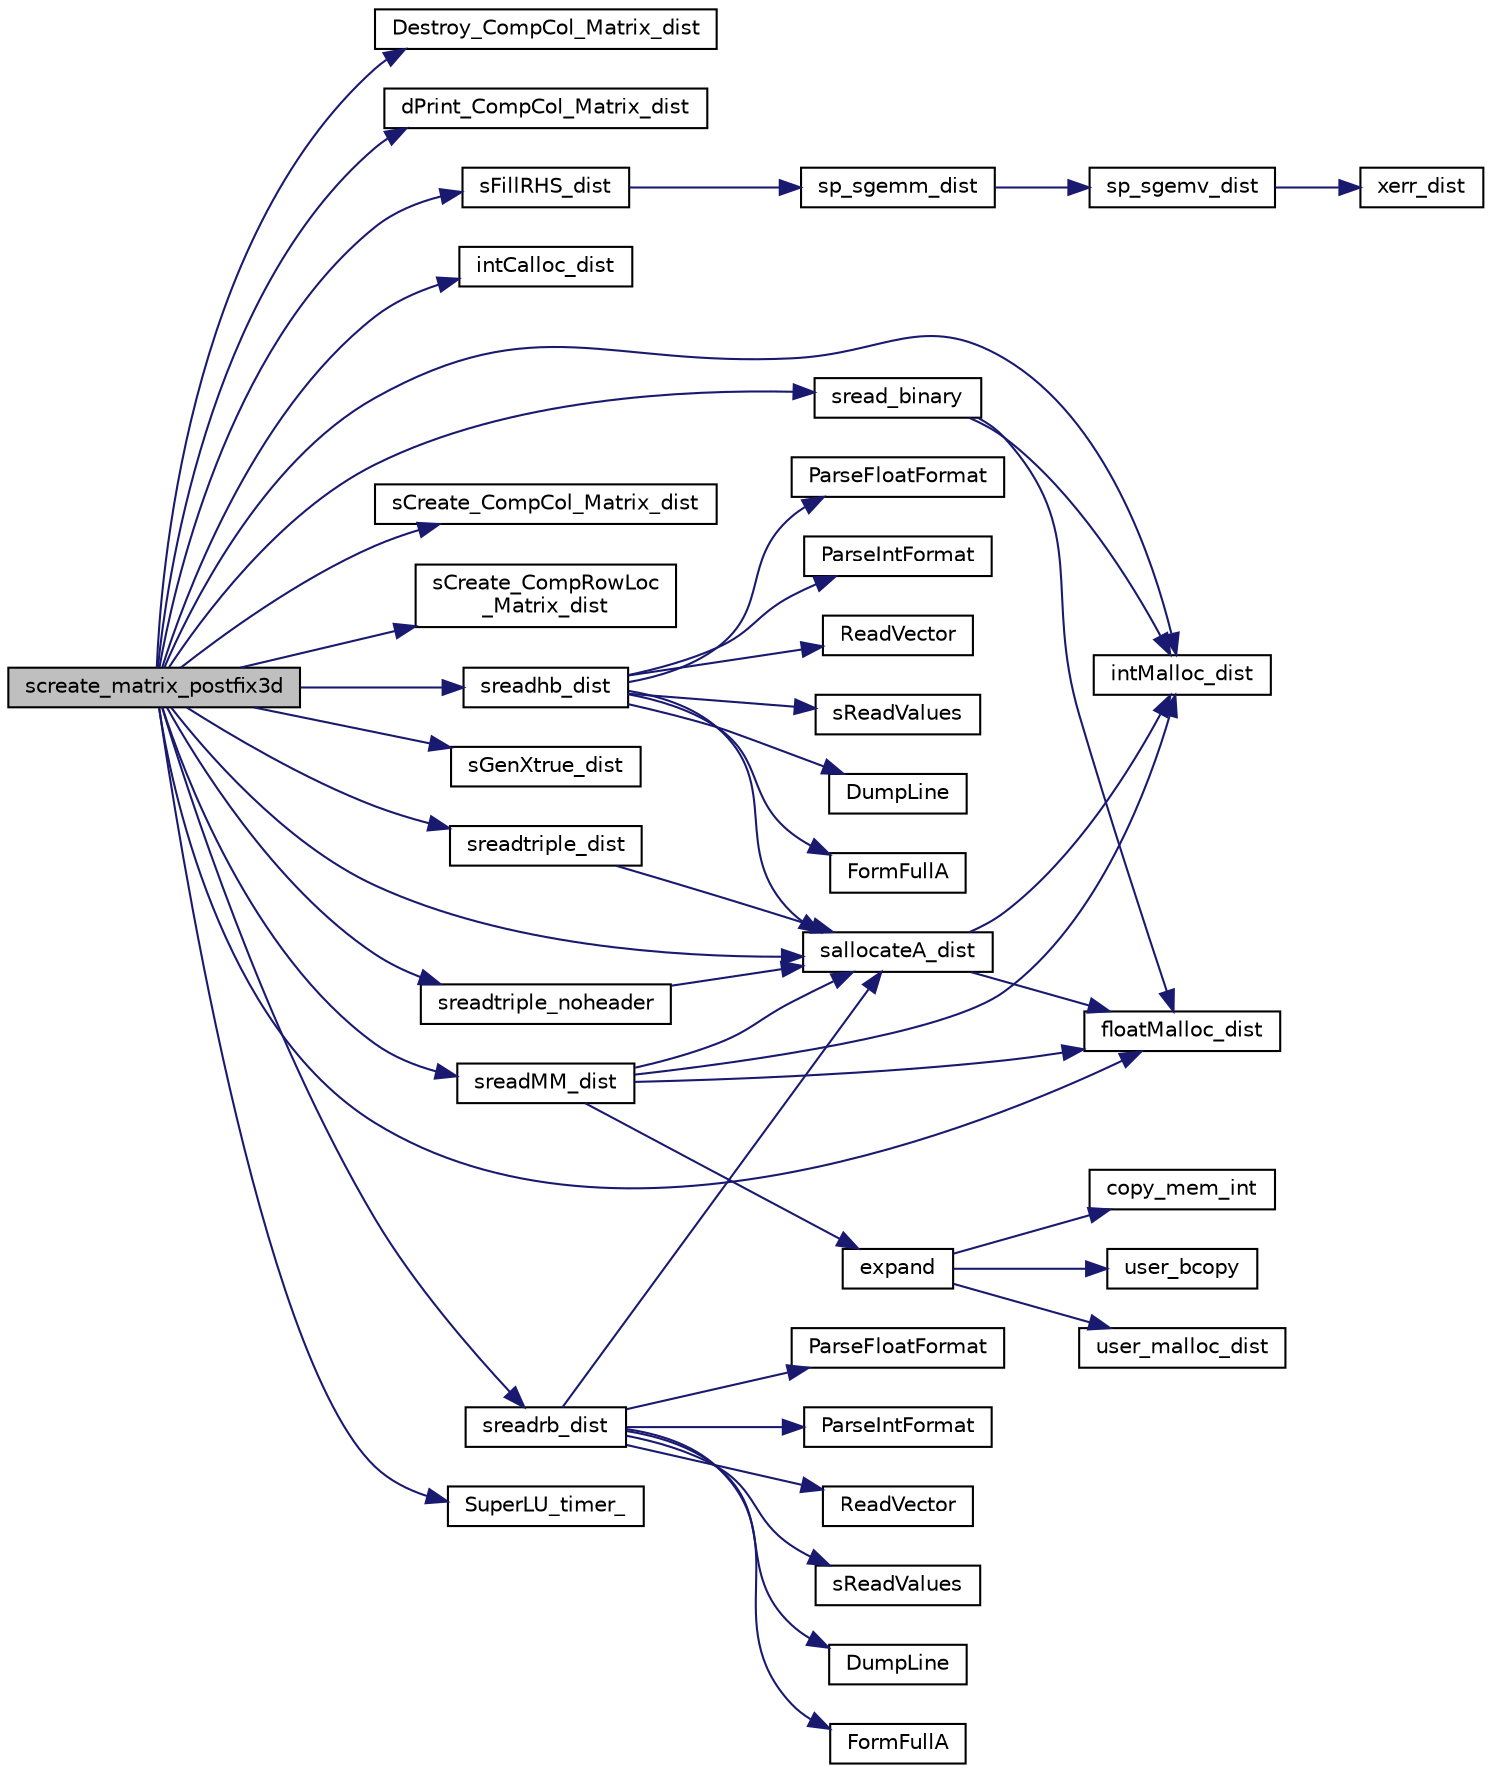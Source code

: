 digraph "screate_matrix_postfix3d"
{
 // LATEX_PDF_SIZE
  edge [fontname="Helvetica",fontsize="10",labelfontname="Helvetica",labelfontsize="10"];
  node [fontname="Helvetica",fontsize="10",shape=record];
  rankdir="LR";
  Node1 [label="screate_matrix_postfix3d",height=0.2,width=0.4,color="black", fillcolor="grey75", style="filled", fontcolor="black",tooltip=" "];
  Node1 -> Node2 [color="midnightblue",fontsize="10",style="solid",fontname="Helvetica"];
  Node2 [label="Destroy_CompCol_Matrix_dist",height=0.2,width=0.4,color="black", fillcolor="white", style="filled",URL="$superlu__defs_8h.html#a19148d48069c04e21a7ea94d53043f6f",tooltip=" "];
  Node1 -> Node3 [color="midnightblue",fontsize="10",style="solid",fontname="Helvetica"];
  Node3 [label="dPrint_CompCol_Matrix_dist",height=0.2,width=0.4,color="black", fillcolor="white", style="filled",URL="$superlu__ddefs_8h.html#a8b75f5befc04c09a4840bc4a8deb4b2e",tooltip=" "];
  Node1 -> Node4 [color="midnightblue",fontsize="10",style="solid",fontname="Helvetica"];
  Node4 [label="floatMalloc_dist",height=0.2,width=0.4,color="black", fillcolor="white", style="filled",URL="$smemory__dist_8c.html#a331357a595befa771bac9d583c0eb8f4",tooltip=" "];
  Node1 -> Node5 [color="midnightblue",fontsize="10",style="solid",fontname="Helvetica"];
  Node5 [label="intCalloc_dist",height=0.2,width=0.4,color="black", fillcolor="white", style="filled",URL="$memory_8c.html#a6fd91c6883ea8ea94e0ece298e0e46b6",tooltip=" "];
  Node1 -> Node6 [color="midnightblue",fontsize="10",style="solid",fontname="Helvetica"];
  Node6 [label="intMalloc_dist",height=0.2,width=0.4,color="black", fillcolor="white", style="filled",URL="$memory_8c.html#a2c2df35072e313373438cccdb98b885c",tooltip=" "];
  Node1 -> Node7 [color="midnightblue",fontsize="10",style="solid",fontname="Helvetica"];
  Node7 [label="sallocateA_dist",height=0.2,width=0.4,color="black", fillcolor="white", style="filled",URL="$smemory__dist_8c.html#a5ad7f2f118d127208e0b029cdb5b82e9",tooltip=" "];
  Node7 -> Node4 [color="midnightblue",fontsize="10",style="solid",fontname="Helvetica"];
  Node7 -> Node6 [color="midnightblue",fontsize="10",style="solid",fontname="Helvetica"];
  Node1 -> Node8 [color="midnightblue",fontsize="10",style="solid",fontname="Helvetica"];
  Node8 [label="sCreate_CompCol_Matrix_dist",height=0.2,width=0.4,color="black", fillcolor="white", style="filled",URL="$superlu__sdefs_8h.html#a0f6cb325cc0a225ae2bba62d144bda3f",tooltip=" "];
  Node1 -> Node9 [color="midnightblue",fontsize="10",style="solid",fontname="Helvetica"];
  Node9 [label="sCreate_CompRowLoc\l_Matrix_dist",height=0.2,width=0.4,color="black", fillcolor="white", style="filled",URL="$superlu__sdefs_8h.html#a4a6e6b91c703514b072ae9f85a5da276",tooltip=" "];
  Node1 -> Node10 [color="midnightblue",fontsize="10",style="solid",fontname="Helvetica"];
  Node10 [label="sFillRHS_dist",height=0.2,width=0.4,color="black", fillcolor="white", style="filled",URL="$superlu__sdefs_8h.html#af177ef0e7dc815c65455503221513789",tooltip="Let rhs[i] = sum of i-th row of A, so the solution vector is all 1's."];
  Node10 -> Node11 [color="midnightblue",fontsize="10",style="solid",fontname="Helvetica"];
  Node11 [label="sp_sgemm_dist",height=0.2,width=0.4,color="black", fillcolor="white", style="filled",URL="$ssp__blas3__dist_8c.html#aef0510e4638cef0c75f5470a94a8e194",tooltip=" "];
  Node11 -> Node12 [color="midnightblue",fontsize="10",style="solid",fontname="Helvetica"];
  Node12 [label="sp_sgemv_dist",height=0.2,width=0.4,color="black", fillcolor="white", style="filled",URL="$ssp__blas2__dist_8c.html#a645ecbacfd39ffd6d562b5494a6e592d",tooltip="SpGEMV."];
  Node12 -> Node13 [color="midnightblue",fontsize="10",style="solid",fontname="Helvetica"];
  Node13 [label="xerr_dist",height=0.2,width=0.4,color="black", fillcolor="white", style="filled",URL="$superlu__defs_8h.html#a0d728f1da812b1373a0e58ff81f6a711",tooltip=" "];
  Node1 -> Node14 [color="midnightblue",fontsize="10",style="solid",fontname="Helvetica"];
  Node14 [label="sGenXtrue_dist",height=0.2,width=0.4,color="black", fillcolor="white", style="filled",URL="$superlu__sdefs_8h.html#a321078549003fe7a2aef1a54e916cb5b",tooltip=" "];
  Node1 -> Node15 [color="midnightblue",fontsize="10",style="solid",fontname="Helvetica"];
  Node15 [label="sread_binary",height=0.2,width=0.4,color="black", fillcolor="white", style="filled",URL="$sbinary__io_8c.html#af00e1acc4ada56cac8acf541c47af9a0",tooltip=" "];
  Node15 -> Node4 [color="midnightblue",fontsize="10",style="solid",fontname="Helvetica"];
  Node15 -> Node6 [color="midnightblue",fontsize="10",style="solid",fontname="Helvetica"];
  Node1 -> Node16 [color="midnightblue",fontsize="10",style="solid",fontname="Helvetica"];
  Node16 [label="sreadhb_dist",height=0.2,width=0.4,color="black", fillcolor="white", style="filled",URL="$sreadhb_8c.html#a9764aae53b1fff2b53c10750941e1ca3",tooltip=" "];
  Node16 -> Node17 [color="midnightblue",fontsize="10",style="solid",fontname="Helvetica"];
  Node17 [label="DumpLine",height=0.2,width=0.4,color="black", fillcolor="white", style="filled",URL="$sreadhb_8c.html#a73c3b93fec4fb69f67664d899b2a6b42",tooltip=" "];
  Node16 -> Node18 [color="midnightblue",fontsize="10",style="solid",fontname="Helvetica"];
  Node18 [label="FormFullA",height=0.2,width=0.4,color="black", fillcolor="white", style="filled",URL="$sreadhb_8c.html#a115258251da4530dd0dc5c37132b7b00",tooltip=" "];
  Node16 -> Node19 [color="midnightblue",fontsize="10",style="solid",fontname="Helvetica"];
  Node19 [label="ParseFloatFormat",height=0.2,width=0.4,color="black", fillcolor="white", style="filled",URL="$sreadhb_8c.html#ab280470e3c7d3235ee212104d44d09a2",tooltip=" "];
  Node16 -> Node20 [color="midnightblue",fontsize="10",style="solid",fontname="Helvetica"];
  Node20 [label="ParseIntFormat",height=0.2,width=0.4,color="black", fillcolor="white", style="filled",URL="$sreadhb_8c.html#a05ff7013a68c641295685a0e85c18c83",tooltip=" "];
  Node16 -> Node21 [color="midnightblue",fontsize="10",style="solid",fontname="Helvetica"];
  Node21 [label="ReadVector",height=0.2,width=0.4,color="black", fillcolor="white", style="filled",URL="$sreadhb_8c.html#aec3e2f32a90b64c2328709a21d985b55",tooltip=" "];
  Node16 -> Node7 [color="midnightblue",fontsize="10",style="solid",fontname="Helvetica"];
  Node16 -> Node22 [color="midnightblue",fontsize="10",style="solid",fontname="Helvetica"];
  Node22 [label="sReadValues",height=0.2,width=0.4,color="black", fillcolor="white", style="filled",URL="$sreadhb_8c.html#ae0241a6a3e78446a8c27567652d8a5dc",tooltip=" "];
  Node1 -> Node23 [color="midnightblue",fontsize="10",style="solid",fontname="Helvetica"];
  Node23 [label="sreadMM_dist",height=0.2,width=0.4,color="black", fillcolor="white", style="filled",URL="$sreadMM_8c.html#a7713cf76f4b773d9b354987999852f59",tooltip=" "];
  Node23 -> Node24 [color="midnightblue",fontsize="10",style="solid",fontname="Helvetica"];
  Node24 [label="expand",height=0.2,width=0.4,color="black", fillcolor="white", style="filled",URL="$memory_8c.html#a213fafd19733ebd74bcf5c9ef89068b6",tooltip=" "];
  Node24 -> Node25 [color="midnightblue",fontsize="10",style="solid",fontname="Helvetica"];
  Node25 [label="copy_mem_int",height=0.2,width=0.4,color="black", fillcolor="white", style="filled",URL="$memory_8c.html#a565ad7ca8a38ee26b057ad6880192ba2",tooltip=" "];
  Node24 -> Node26 [color="midnightblue",fontsize="10",style="solid",fontname="Helvetica"];
  Node26 [label="user_bcopy",height=0.2,width=0.4,color="black", fillcolor="white", style="filled",URL="$memory_8c.html#a54f4f38998738c1ecdfd235c385f5058",tooltip=" "];
  Node24 -> Node27 [color="midnightblue",fontsize="10",style="solid",fontname="Helvetica"];
  Node27 [label="user_malloc_dist",height=0.2,width=0.4,color="black", fillcolor="white", style="filled",URL="$memory_8c.html#a7f88accf6d8ceb239718435e4e7cfb34",tooltip=" "];
  Node23 -> Node4 [color="midnightblue",fontsize="10",style="solid",fontname="Helvetica"];
  Node23 -> Node6 [color="midnightblue",fontsize="10",style="solid",fontname="Helvetica"];
  Node23 -> Node7 [color="midnightblue",fontsize="10",style="solid",fontname="Helvetica"];
  Node1 -> Node28 [color="midnightblue",fontsize="10",style="solid",fontname="Helvetica"];
  Node28 [label="sreadrb_dist",height=0.2,width=0.4,color="black", fillcolor="white", style="filled",URL="$sreadrb_8c.html#a418a33a12c8de003b5d1d9cc3e0ddbe1",tooltip=" "];
  Node28 -> Node29 [color="midnightblue",fontsize="10",style="solid",fontname="Helvetica"];
  Node29 [label="DumpLine",height=0.2,width=0.4,color="black", fillcolor="white", style="filled",URL="$sreadrb_8c.html#a6154d1e4d4a4e9cc6e89a1db5f895cd0",tooltip="Eat up the rest of the current line."];
  Node28 -> Node30 [color="midnightblue",fontsize="10",style="solid",fontname="Helvetica"];
  Node30 [label="FormFullA",height=0.2,width=0.4,color="black", fillcolor="white", style="filled",URL="$sreadrb_8c.html#aceea217090b96b64ac642d8c2e240a43",tooltip=" "];
  Node28 -> Node31 [color="midnightblue",fontsize="10",style="solid",fontname="Helvetica"];
  Node31 [label="ParseFloatFormat",height=0.2,width=0.4,color="black", fillcolor="white", style="filled",URL="$sreadrb_8c.html#aebd9c68bf7ad345eeda8831ffe84998b",tooltip=" "];
  Node28 -> Node32 [color="midnightblue",fontsize="10",style="solid",fontname="Helvetica"];
  Node32 [label="ParseIntFormat",height=0.2,width=0.4,color="black", fillcolor="white", style="filled",URL="$sreadrb_8c.html#ad0be8868b68e71a8706fe1e61d9b1fe1",tooltip=" "];
  Node28 -> Node33 [color="midnightblue",fontsize="10",style="solid",fontname="Helvetica"];
  Node33 [label="ReadVector",height=0.2,width=0.4,color="black", fillcolor="white", style="filled",URL="$sreadrb_8c.html#a28101450d48feed9715e5d26ac934ac1",tooltip=" "];
  Node28 -> Node7 [color="midnightblue",fontsize="10",style="solid",fontname="Helvetica"];
  Node28 -> Node34 [color="midnightblue",fontsize="10",style="solid",fontname="Helvetica"];
  Node34 [label="sReadValues",height=0.2,width=0.4,color="black", fillcolor="white", style="filled",URL="$sreadrb_8c.html#a8c778e54064896767f9a1d8abd166195",tooltip=" "];
  Node1 -> Node35 [color="midnightblue",fontsize="10",style="solid",fontname="Helvetica"];
  Node35 [label="sreadtriple_dist",height=0.2,width=0.4,color="black", fillcolor="white", style="filled",URL="$sreadtriple_8c.html#aa899b909943b7df29bfd48e137ef947e",tooltip=" "];
  Node35 -> Node7 [color="midnightblue",fontsize="10",style="solid",fontname="Helvetica"];
  Node1 -> Node36 [color="midnightblue",fontsize="10",style="solid",fontname="Helvetica"];
  Node36 [label="sreadtriple_noheader",height=0.2,width=0.4,color="black", fillcolor="white", style="filled",URL="$sreadtriple__noheader_8c.html#a83bf8e45e43d49ac2ff57852c3132e4d",tooltip=" "];
  Node36 -> Node7 [color="midnightblue",fontsize="10",style="solid",fontname="Helvetica"];
  Node1 -> Node37 [color="midnightblue",fontsize="10",style="solid",fontname="Helvetica"];
  Node37 [label="SuperLU_timer_",height=0.2,width=0.4,color="black", fillcolor="white", style="filled",URL="$superlu__timer_8c.html#a0c6777573bbfe81917cd381e0090d355",tooltip=" "];
}
